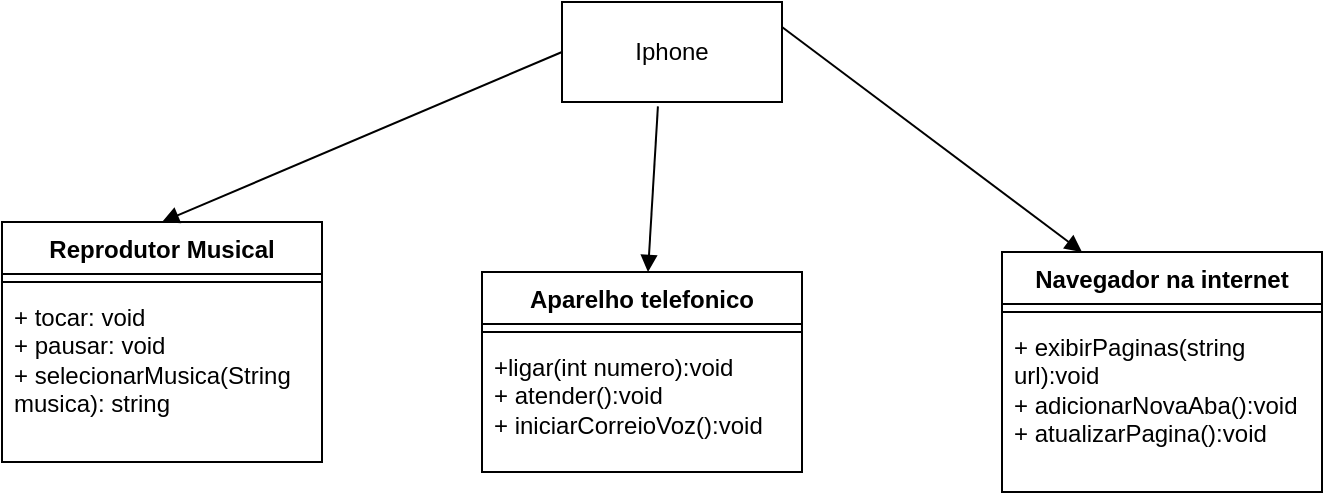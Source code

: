 <mxfile version="26.2.14">
  <diagram name="Page-1" id="fnjHvcsExpnlnP8xcUHQ">
    <mxGraphModel dx="996" dy="572" grid="1" gridSize="10" guides="1" tooltips="1" connect="1" arrows="1" fold="1" page="1" pageScale="1" pageWidth="850" pageHeight="1100" math="0" shadow="0">
      <root>
        <mxCell id="0" />
        <mxCell id="1" parent="0" />
        <mxCell id="UOX6zH78htF4qBcY936y-1" value="Iphone" style="html=1;whiteSpace=wrap;" vertex="1" parent="1">
          <mxGeometry x="320" y="100" width="110" height="50" as="geometry" />
        </mxCell>
        <mxCell id="UOX6zH78htF4qBcY936y-2" value="Reprodutor Musical" style="swimlane;fontStyle=1;align=center;verticalAlign=top;childLayout=stackLayout;horizontal=1;startSize=26;horizontalStack=0;resizeParent=1;resizeParentMax=0;resizeLast=0;collapsible=1;marginBottom=0;whiteSpace=wrap;html=1;" vertex="1" parent="1">
          <mxGeometry x="40" y="210" width="160" height="120" as="geometry" />
        </mxCell>
        <mxCell id="UOX6zH78htF4qBcY936y-4" value="" style="line;strokeWidth=1;fillColor=none;align=left;verticalAlign=middle;spacingTop=-1;spacingLeft=3;spacingRight=3;rotatable=0;labelPosition=right;points=[];portConstraint=eastwest;strokeColor=inherit;" vertex="1" parent="UOX6zH78htF4qBcY936y-2">
          <mxGeometry y="26" width="160" height="8" as="geometry" />
        </mxCell>
        <mxCell id="UOX6zH78htF4qBcY936y-5" value="+ tocar: void&lt;div&gt;+ pausar: void&lt;/div&gt;&lt;div&gt;+ selecionarMusica(String musica): string&lt;/div&gt;" style="text;strokeColor=none;fillColor=none;align=left;verticalAlign=top;spacingLeft=4;spacingRight=4;overflow=hidden;rotatable=0;points=[[0,0.5],[1,0.5]];portConstraint=eastwest;whiteSpace=wrap;html=1;" vertex="1" parent="UOX6zH78htF4qBcY936y-2">
          <mxGeometry y="34" width="160" height="86" as="geometry" />
        </mxCell>
        <mxCell id="UOX6zH78htF4qBcY936y-6" value="Aparelho telefonico" style="swimlane;fontStyle=1;align=center;verticalAlign=top;childLayout=stackLayout;horizontal=1;startSize=26;horizontalStack=0;resizeParent=1;resizeParentMax=0;resizeLast=0;collapsible=1;marginBottom=0;whiteSpace=wrap;html=1;" vertex="1" parent="1">
          <mxGeometry x="280" y="235" width="160" height="100" as="geometry" />
        </mxCell>
        <mxCell id="UOX6zH78htF4qBcY936y-8" value="" style="line;strokeWidth=1;fillColor=none;align=left;verticalAlign=middle;spacingTop=-1;spacingLeft=3;spacingRight=3;rotatable=0;labelPosition=right;points=[];portConstraint=eastwest;strokeColor=inherit;" vertex="1" parent="UOX6zH78htF4qBcY936y-6">
          <mxGeometry y="26" width="160" height="8" as="geometry" />
        </mxCell>
        <mxCell id="UOX6zH78htF4qBcY936y-9" value="+ligar(int numero):void&lt;div&gt;+ atender():void&lt;/div&gt;&lt;div&gt;+ iniciarCorreioVoz():void&lt;/div&gt;" style="text;strokeColor=none;fillColor=none;align=left;verticalAlign=top;spacingLeft=4;spacingRight=4;overflow=hidden;rotatable=0;points=[[0,0.5],[1,0.5]];portConstraint=eastwest;whiteSpace=wrap;html=1;" vertex="1" parent="UOX6zH78htF4qBcY936y-6">
          <mxGeometry y="34" width="160" height="66" as="geometry" />
        </mxCell>
        <mxCell id="UOX6zH78htF4qBcY936y-10" value="Navegador na internet" style="swimlane;fontStyle=1;align=center;verticalAlign=top;childLayout=stackLayout;horizontal=1;startSize=26;horizontalStack=0;resizeParent=1;resizeParentMax=0;resizeLast=0;collapsible=1;marginBottom=0;whiteSpace=wrap;html=1;" vertex="1" parent="1">
          <mxGeometry x="540" y="225" width="160" height="120" as="geometry" />
        </mxCell>
        <mxCell id="UOX6zH78htF4qBcY936y-12" value="" style="line;strokeWidth=1;fillColor=none;align=left;verticalAlign=middle;spacingTop=-1;spacingLeft=3;spacingRight=3;rotatable=0;labelPosition=right;points=[];portConstraint=eastwest;strokeColor=inherit;" vertex="1" parent="UOX6zH78htF4qBcY936y-10">
          <mxGeometry y="26" width="160" height="8" as="geometry" />
        </mxCell>
        <mxCell id="UOX6zH78htF4qBcY936y-13" value="+ exibirPaginas(string url):void&lt;div&gt;+ adicionarNovaAba():void&lt;/div&gt;&lt;div&gt;+ atualizarPagina():void&lt;/div&gt;" style="text;strokeColor=none;fillColor=none;align=left;verticalAlign=top;spacingLeft=4;spacingRight=4;overflow=hidden;rotatable=0;points=[[0,0.5],[1,0.5]];portConstraint=eastwest;whiteSpace=wrap;html=1;" vertex="1" parent="UOX6zH78htF4qBcY936y-10">
          <mxGeometry y="34" width="160" height="86" as="geometry" />
        </mxCell>
        <mxCell id="UOX6zH78htF4qBcY936y-14" value="" style="html=1;verticalAlign=bottom;endArrow=block;curved=0;rounded=0;exitX=0;exitY=0.5;exitDx=0;exitDy=0;entryX=0.5;entryY=0;entryDx=0;entryDy=0;" edge="1" parent="1" source="UOX6zH78htF4qBcY936y-1" target="UOX6zH78htF4qBcY936y-2">
          <mxGeometry width="80" relative="1" as="geometry">
            <mxPoint x="110" y="130" as="sourcePoint" />
            <mxPoint x="190" y="130" as="targetPoint" />
          </mxGeometry>
        </mxCell>
        <mxCell id="UOX6zH78htF4qBcY936y-15" value="" style="html=1;verticalAlign=bottom;endArrow=block;curved=0;rounded=0;exitX=0.436;exitY=1.044;exitDx=0;exitDy=0;exitPerimeter=0;" edge="1" parent="1" source="UOX6zH78htF4qBcY936y-1" target="UOX6zH78htF4qBcY936y-6">
          <mxGeometry width="80" relative="1" as="geometry">
            <mxPoint x="330" y="135" as="sourcePoint" />
            <mxPoint x="130" y="220" as="targetPoint" />
          </mxGeometry>
        </mxCell>
        <mxCell id="UOX6zH78htF4qBcY936y-16" value="" style="html=1;verticalAlign=bottom;endArrow=block;curved=0;rounded=0;exitX=1;exitY=0.25;exitDx=0;exitDy=0;entryX=0.25;entryY=0;entryDx=0;entryDy=0;" edge="1" parent="1" source="UOX6zH78htF4qBcY936y-1" target="UOX6zH78htF4qBcY936y-10">
          <mxGeometry width="80" relative="1" as="geometry">
            <mxPoint x="340" y="145" as="sourcePoint" />
            <mxPoint x="140" y="230" as="targetPoint" />
          </mxGeometry>
        </mxCell>
      </root>
    </mxGraphModel>
  </diagram>
</mxfile>
